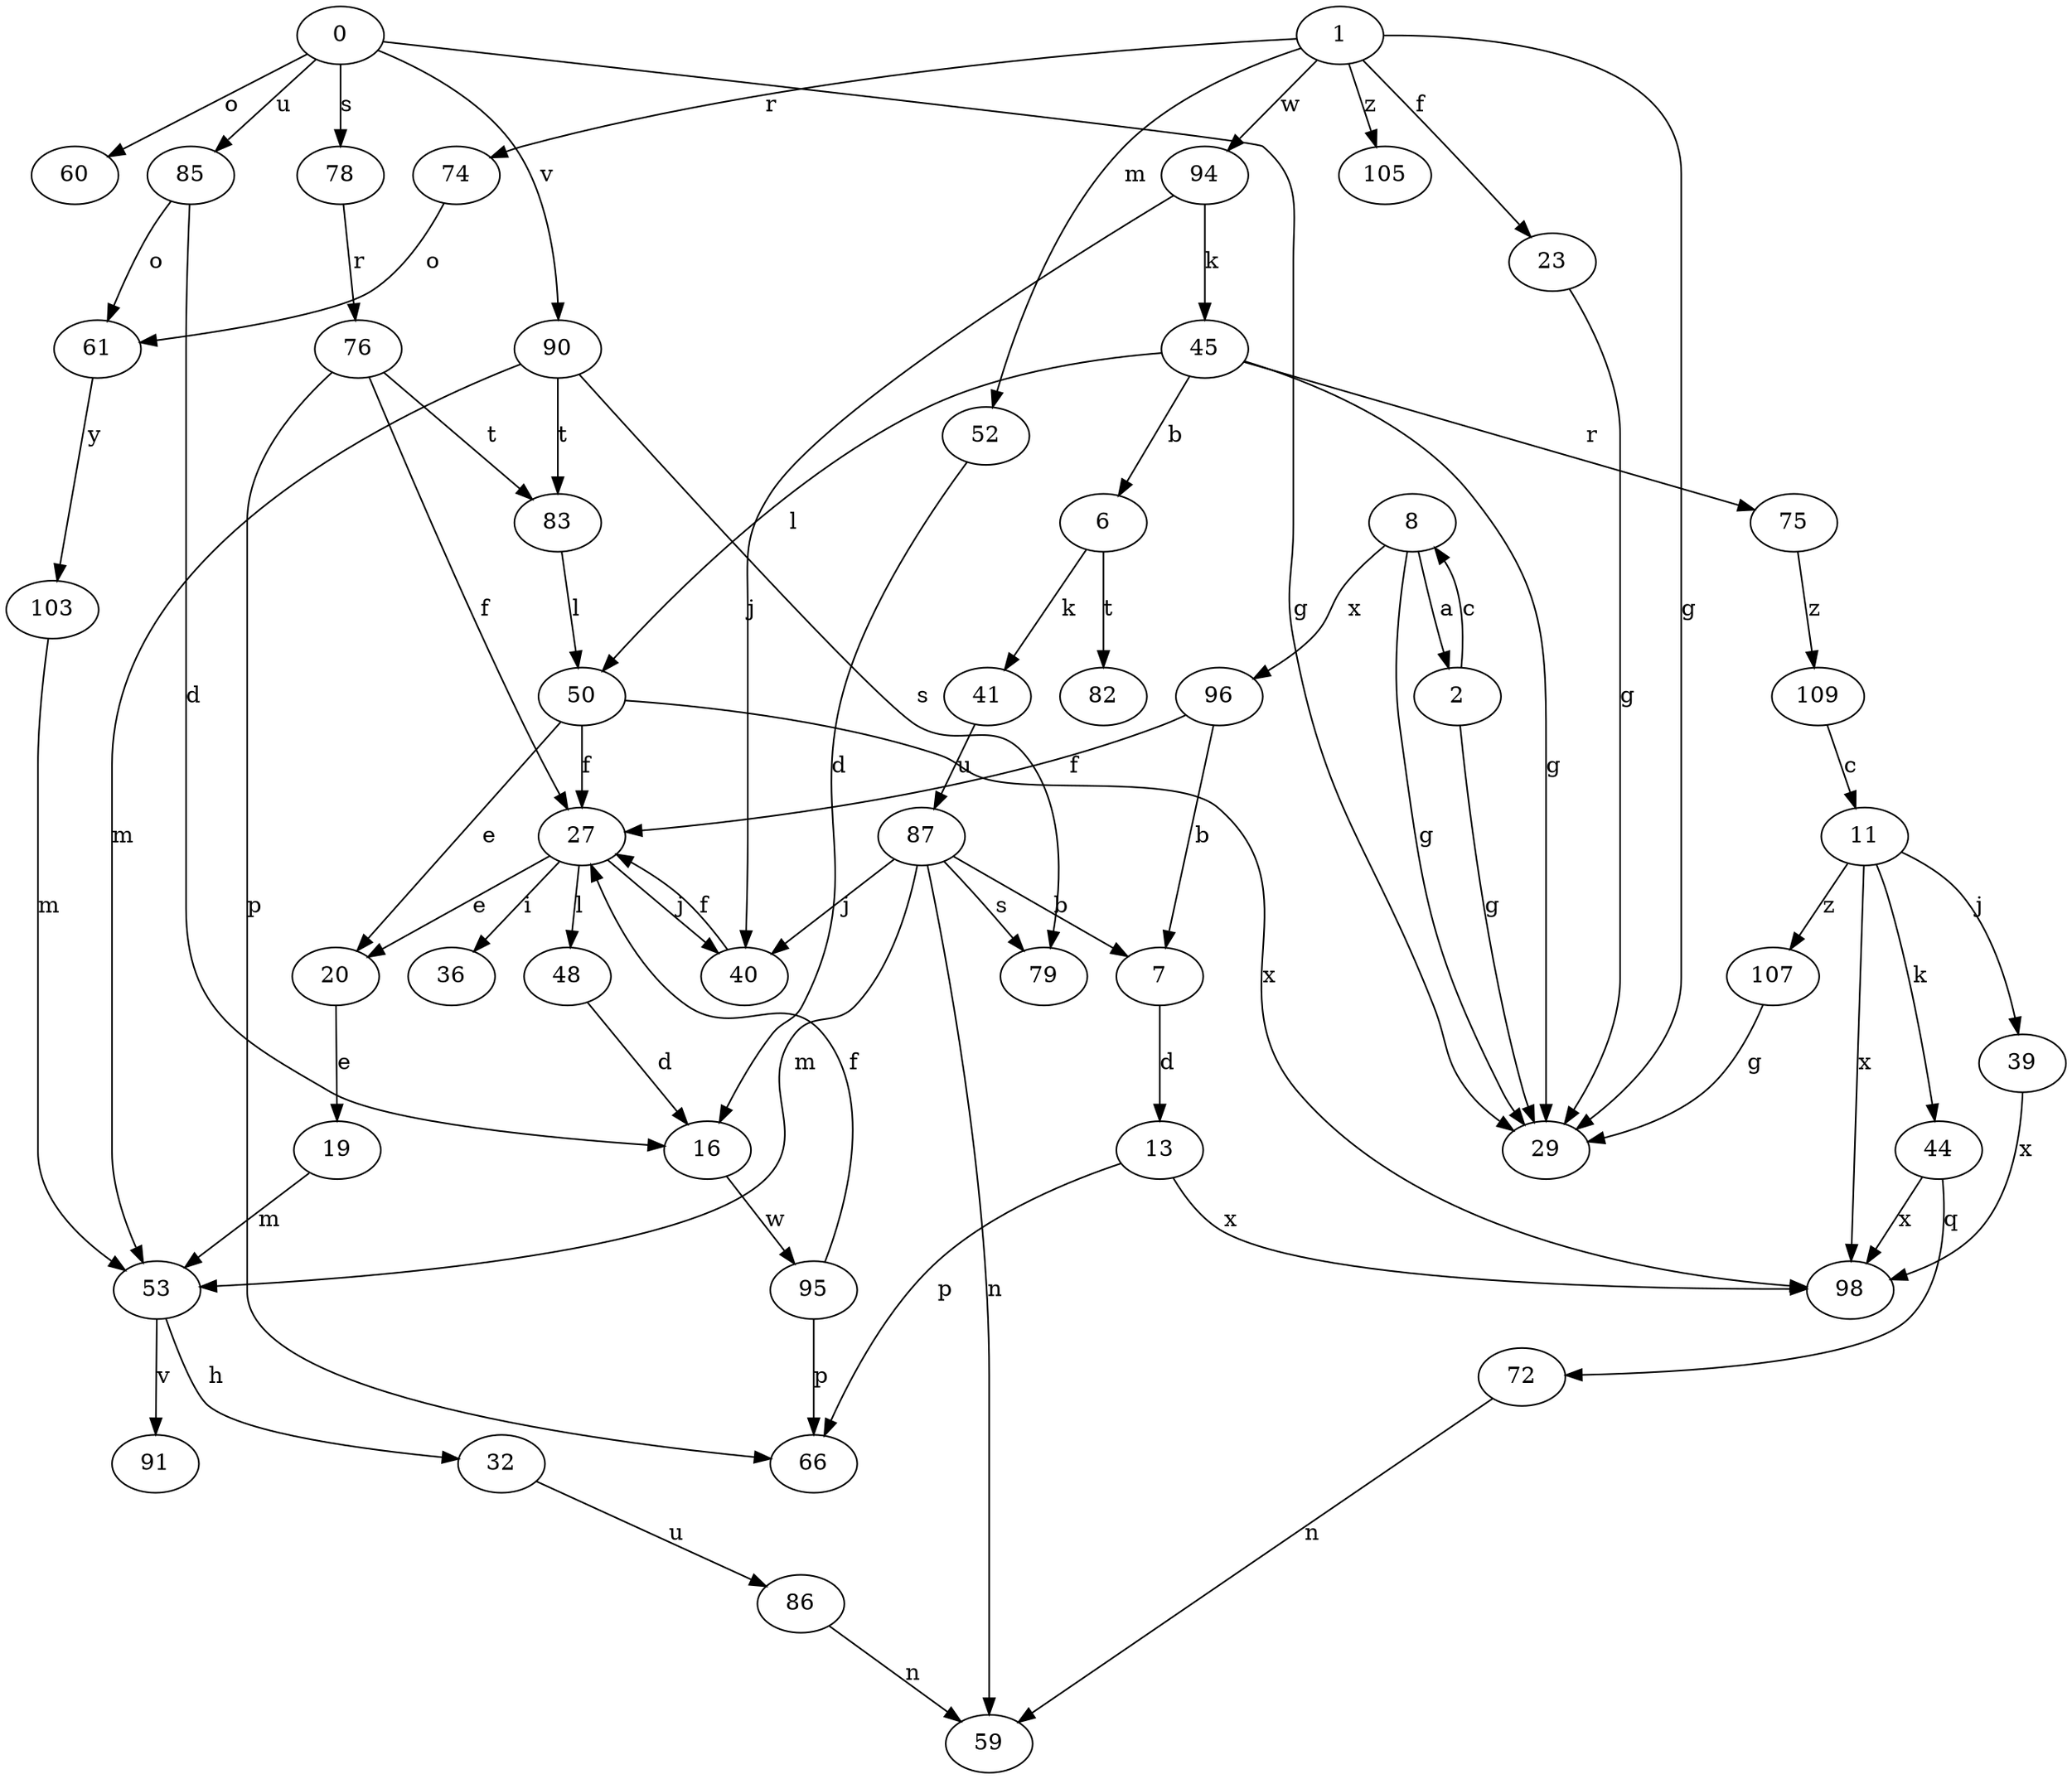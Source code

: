 strict digraph  {
0;
1;
2;
6;
7;
8;
11;
13;
16;
19;
20;
23;
27;
29;
32;
36;
39;
40;
41;
44;
45;
48;
50;
52;
53;
59;
60;
61;
66;
72;
74;
75;
76;
78;
79;
82;
83;
85;
86;
87;
90;
91;
94;
95;
96;
98;
103;
105;
107;
109;
0 -> 29  [label=g];
0 -> 60  [label=o];
0 -> 78  [label=s];
0 -> 85  [label=u];
0 -> 90  [label=v];
1 -> 23  [label=f];
1 -> 29  [label=g];
1 -> 52  [label=m];
1 -> 74  [label=r];
1 -> 94  [label=w];
1 -> 105  [label=z];
2 -> 8  [label=c];
2 -> 29  [label=g];
6 -> 41  [label=k];
6 -> 82  [label=t];
7 -> 13  [label=d];
8 -> 2  [label=a];
8 -> 29  [label=g];
8 -> 96  [label=x];
11 -> 39  [label=j];
11 -> 44  [label=k];
11 -> 98  [label=x];
11 -> 107  [label=z];
13 -> 66  [label=p];
13 -> 98  [label=x];
16 -> 95  [label=w];
19 -> 53  [label=m];
20 -> 19  [label=e];
23 -> 29  [label=g];
27 -> 20  [label=e];
27 -> 36  [label=i];
27 -> 40  [label=j];
27 -> 48  [label=l];
32 -> 86  [label=u];
39 -> 98  [label=x];
40 -> 27  [label=f];
41 -> 87  [label=u];
44 -> 72  [label=q];
44 -> 98  [label=x];
45 -> 6  [label=b];
45 -> 29  [label=g];
45 -> 50  [label=l];
45 -> 75  [label=r];
48 -> 16  [label=d];
50 -> 20  [label=e];
50 -> 27  [label=f];
50 -> 98  [label=x];
52 -> 16  [label=d];
53 -> 32  [label=h];
53 -> 91  [label=v];
61 -> 103  [label=y];
72 -> 59  [label=n];
74 -> 61  [label=o];
75 -> 109  [label=z];
76 -> 27  [label=f];
76 -> 66  [label=p];
76 -> 83  [label=t];
78 -> 76  [label=r];
83 -> 50  [label=l];
85 -> 16  [label=d];
85 -> 61  [label=o];
86 -> 59  [label=n];
87 -> 7  [label=b];
87 -> 40  [label=j];
87 -> 53  [label=m];
87 -> 59  [label=n];
87 -> 79  [label=s];
90 -> 53  [label=m];
90 -> 79  [label=s];
90 -> 83  [label=t];
94 -> 40  [label=j];
94 -> 45  [label=k];
95 -> 27  [label=f];
95 -> 66  [label=p];
96 -> 7  [label=b];
96 -> 27  [label=f];
103 -> 53  [label=m];
107 -> 29  [label=g];
109 -> 11  [label=c];
}
